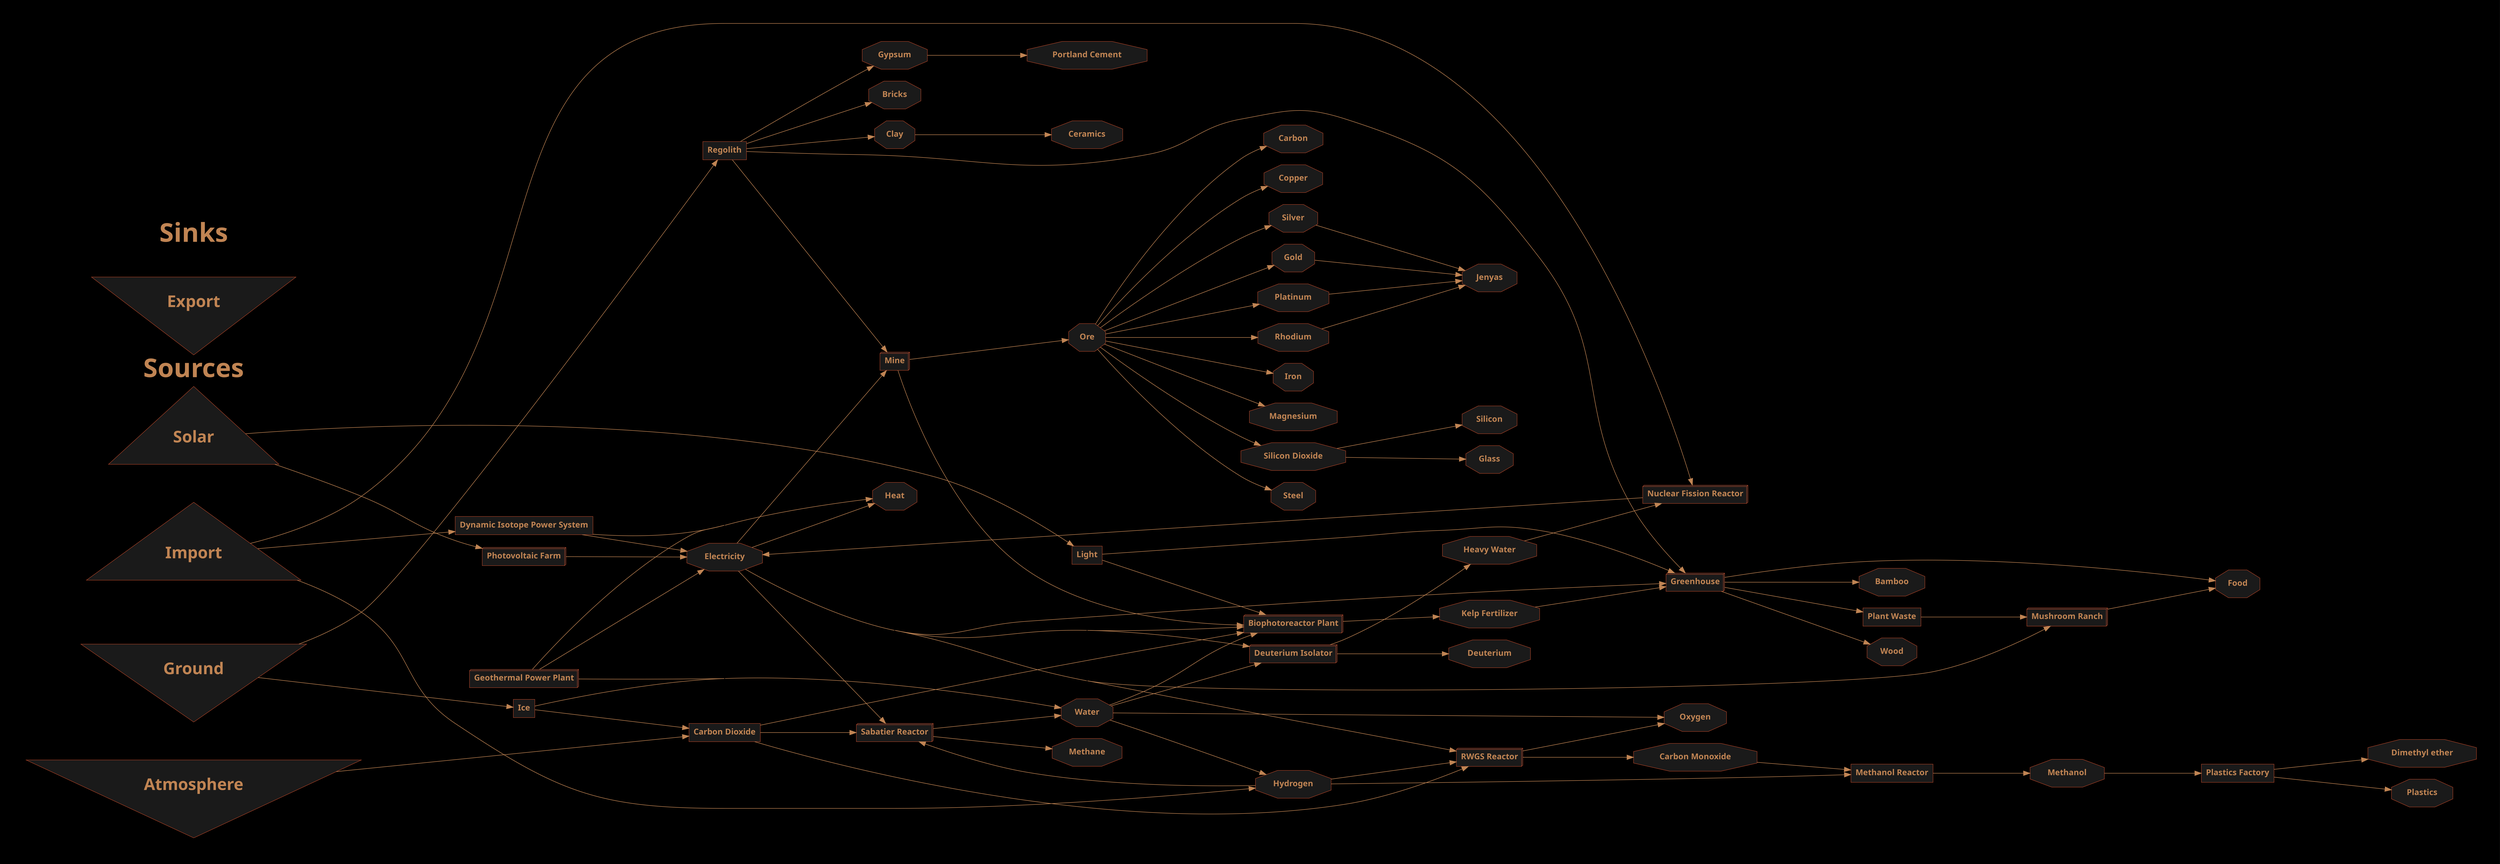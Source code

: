 /*
  This is part of the Avaneya Project Crew Handbook.
  Copyright (C) 2010, 2011, 2012
    Kshatra Corp.
  See the file License for copying conditions.
  
  To manually compile:
      $ sudo aptitude install graphviz
      $ dot -Tpdf Resources.gv -o Resources.pdf
*/

// Units graph...
digraph Units {

    // Graph attributes...
	bgcolor="black";
	fontname="Ubuntu Bold";
    labelfontname="Ubuntu Bold";
    fontsize="25";
	margin="0";
	nodesep="0.5 equally";
	rankdir="LR";
    ranksep=4;
    smoothing="power_dist";
    pad="1,1";
    concentrate="true";

	// Node attributes...
	node[color="#d3502dff"];
	node[fillcolor="gray10"];
    node[fontcolor="#c08453ff"];
    node[fontname="Ubuntu Bold"];
	node[shape=box];
	node[style=filled];
	node[margin="0.2"];
	node[fontsize="25"];
	
	// Edge attributes...
	edge[color="#c08453ff"];
	edge[penwidth="1.5"];
	edge[arrowsize="2.0"];

    // Sources...
    subgraph cluster_Sources
    {
        // Cluster attributes...
        label="Sources";
        fontcolor="#c08453ff";
        node[fontsize="50"];
	    node[fontname="Ubuntu Bold"];
        fontsize="80";
        labelfontname="Ubuntu Bold";
        bgcolor="black";
        color="black";
        
        // Node attributes...
        node[margin="0.4"];
        
        // Nodes...
        "Solar"[shape=triangle];
        "Atmosphere"[shape=triangle];
        "Ground"[shape=triangle];
        "Import"[shape=triangle];
    }

    // Sources...
    subgraph cluster_Sinks
    {
        // Cluster attributes...
        label="Sinks";
        fontcolor="#c08453ff";
        node[fontsize="50"];
	    node[fontname="Ubuntu Bold"];
        fontsize="80";
        labelfontname="Ubuntu Bold";
        bgcolor="black";
        color="black";
        
        // Node attributes...
        node[margin="0.4"];
        
        // Nodes...
        "Atmosphere"[shape=invtriangle];
        "Ground"[shape=invtriangle];
        "Export"[shape=invtriangle];
    }
    
    // Resources...
    "Bamboo"[shape=octagon];
    "Bricks"[shape=octagon];
    "Carbon"[shape=octagon];
    "Carbon Monoxide"[shape=octagon];
    "Ceramics"[shape=octagon];
    "Clay"[shape=octagon];
    "Copper"[shape=octagon];
    "Deuterium"[shape=octagon];
    "Dimethyl ether"[shape=octagon];
    "Electricity"[shape=octagon];
    "Food"[shape=octagon];
    "Glass"[shape=octagon];
    "Gold"[shape=octagon];
    "Gypsum"[shape=octagon];
    "Heat"[shape=octagon];
    "Heavy Water"[shape=octagon];
    "Hydrogen"[shape=octagon];
    "Iron"[shape=octagon];
    "Jenyas"[shape=octagon];
    "Kelp Fertilizer"[shape=octagon];
    "Magnesium"[shape=octagon];
    "Methane"[shape=octagon];
    "Methanol"[shape=octagon];
    "Ore"[shape=octagon];
    "Oxygen"[shape=octagon];
    "Plastics"[shape=octagon];
    "Platinum"[shape=octagon];
    "Portland Cement"[shape=octagon];
    "Rhodium"[shape=octagon];
    "Silicon"[shape=octagon];
    "Silicon Dioxide"[shape=octagon];
    "Silver"[shape=octagon];
    "Steel"[shape=octagon];
    "Water"[shape=octagon];
    "Wood"[shape=octagon];
    
    // Units... (as processes)
    "RWGS Reactor"[shape=box3d];
    "Sabatier Reactor"[shape=box3d];
    "Deuterium Isolator"[shape=box3d];
    "Greenhouse"[shape=box3d];
    "Nuclear Fission Reactor"[shape=box3d];
    "Biophotoreactor Plant"[shape=box3d];
    "Photovoltaic Farm"[shape=box3d];
    "Mushroom Ranch"[shape=box3d];
    "Mine"[shape=box3d];
    "Geothermal Power Plant"[shape=box3d];

    // Relations...
    "Atmosphere" -> "Carbon Dioxide";
    "Biophotoreactor Plant" -> "Kelp Fertilizer";
    "Carbon Dioxide" -> "Biophotoreactor Plant";
    "Carbon Dioxide" -> "RWGS Reactor";
    "Carbon Dioxide" -> "Sabatier Reactor";
    "Carbon Monoxide" -> "Methanol Reactor";
    "Clay" -> "Ceramics";
    "Deuterium Isolator" -> "Deuterium";
    "Deuterium Isolator" -> "Heavy Water";
    "Dynamic Isotope Power System" -> "Electricity";
    "Dynamic Isotope Power System" -> "Heat";
    "Electricity" -> "Biophotoreactor Plant";
    "Electricity" -> "Deuterium Isolator";
    "Electricity" -> "Greenhouse";
    "Electricity" -> "Heat";
    "Electricity" -> "Mine";
    "Electricity" -> "Mushroom Ranch";
    "Electricity" -> "RWGS Reactor";
    "Electricity" -> "Sabatier Reactor";
    "Geothermal Power Plant" -> "Electricity";
    "Geothermal Power Plant" -> "Heat";
    "Geothermal Power Plant" -> "Water";
    "Gold" -> "Jenyas";
    "Greenhouse" -> "Bamboo";
    "Greenhouse" -> "Food";
    "Greenhouse" -> "Plant Waste";
    "Greenhouse" -> "Wood";
    "Ground" -> "Ice";
    "Ground" -> "Regolith";
    "Gypsum" -> "Portland Cement";
    "Heavy Water" -> "Nuclear Fission Reactor";
    "Hydrogen" -> "Methanol Reactor";
    "Hydrogen" -> "RWGS Reactor";
    "Hydrogen" -> "Sabatier Reactor";
    "Ice" -> "Carbon Dioxide";
    "Ice" -> "Water";
    "Import" -> "Dynamic Isotope Power System";
    "Import" -> "Hydrogen";
    "Import" -> "Nuclear Fission Reactor";
    "Kelp Fertilizer" -> "Greenhouse";
    "Light" -> "Biophotoreactor Plant";
    "Light" -> "Greenhouse";
    "Methanol" -> "Plastics Factory";
    "Methanol Reactor" -> "Methanol";
    "Mine" -> "Biophotoreactor Plant";
    "Mine" -> "Ore";
    "Mushroom Ranch" -> "Food";
    "Nuclear Fission Reactor" -> "Electricity";
    "Ore" -> "Carbon";
    "Ore" -> "Copper";
    "Ore" -> "Gold";
    "Ore" -> "Iron";
    "Ore" -> "Magnesium";
    "Ore" -> "Platinum";
    "Ore" -> "Rhodium";
    "Ore" -> "Silicon Dioxide";
    "Ore" -> "Silver";
    "Ore" -> "Steel";
    "Plant Waste" -> "Mushroom Ranch";
    "Plastics Factory" -> "Dimethyl ether";
    "Plastics Factory" -> "Plastics";
    "Platinum" -> "Jenyas";
    "Regolith" -> "Bricks";
    "Regolith" -> "Clay";
    "Regolith" -> "Greenhouse";
    "Regolith" -> "Gypsum";
    "Regolith" -> "Mine";
    "Rhodium" -> "Jenyas";
    "RWGS Reactor" -> "Carbon Monoxide";
    "RWGS Reactor" -> "Oxygen";
    "Sabatier Reactor" -> "Methane";
    "Sabatier Reactor" -> "Water";
    "Silicon Dioxide" -> "Glass";
    "Silicon Dioxide" -> "Silicon";
    "Silver" -> "Jenyas";
    "Solar" -> "Light";
    "Solar" -> "Photovoltaic Farm" -> "Electricity";
    "Water" -> "Biophotoreactor Plant";
    "Water" -> "Deuterium Isolator";
    "Water" -> "Hydrogen"
    "Water" -> "Oxygen";
}

